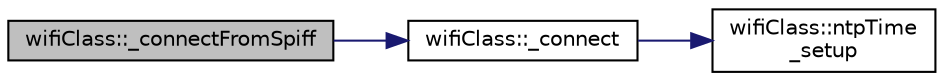 digraph "wifiClass::_connectFromSpiff"
{
 // LATEX_PDF_SIZE
  edge [fontname="Helvetica",fontsize="10",labelfontname="Helvetica",labelfontsize="10"];
  node [fontname="Helvetica",fontsize="10",shape=record];
  rankdir="LR";
  Node1 [label="wifiClass::_connectFromSpiff",height=0.2,width=0.4,color="black", fillcolor="grey75", style="filled", fontcolor="black",tooltip=" "];
  Node1 -> Node2 [color="midnightblue",fontsize="10",style="solid",fontname="Helvetica"];
  Node2 [label="wifiClass::_connect",height=0.2,width=0.4,color="black", fillcolor="white", style="filled",URL="$classwifi_class.html#a4631f7db7f30c17787e2136ec5edeb54",tooltip=" "];
  Node2 -> Node3 [color="midnightblue",fontsize="10",style="solid",fontname="Helvetica"];
  Node3 [label="wifiClass::ntpTime\l_setup",height=0.2,width=0.4,color="black", fillcolor="white", style="filled",URL="$classwifi_class.html#aed850f756a10cd206f26744681938c6a",tooltip=" "];
}

